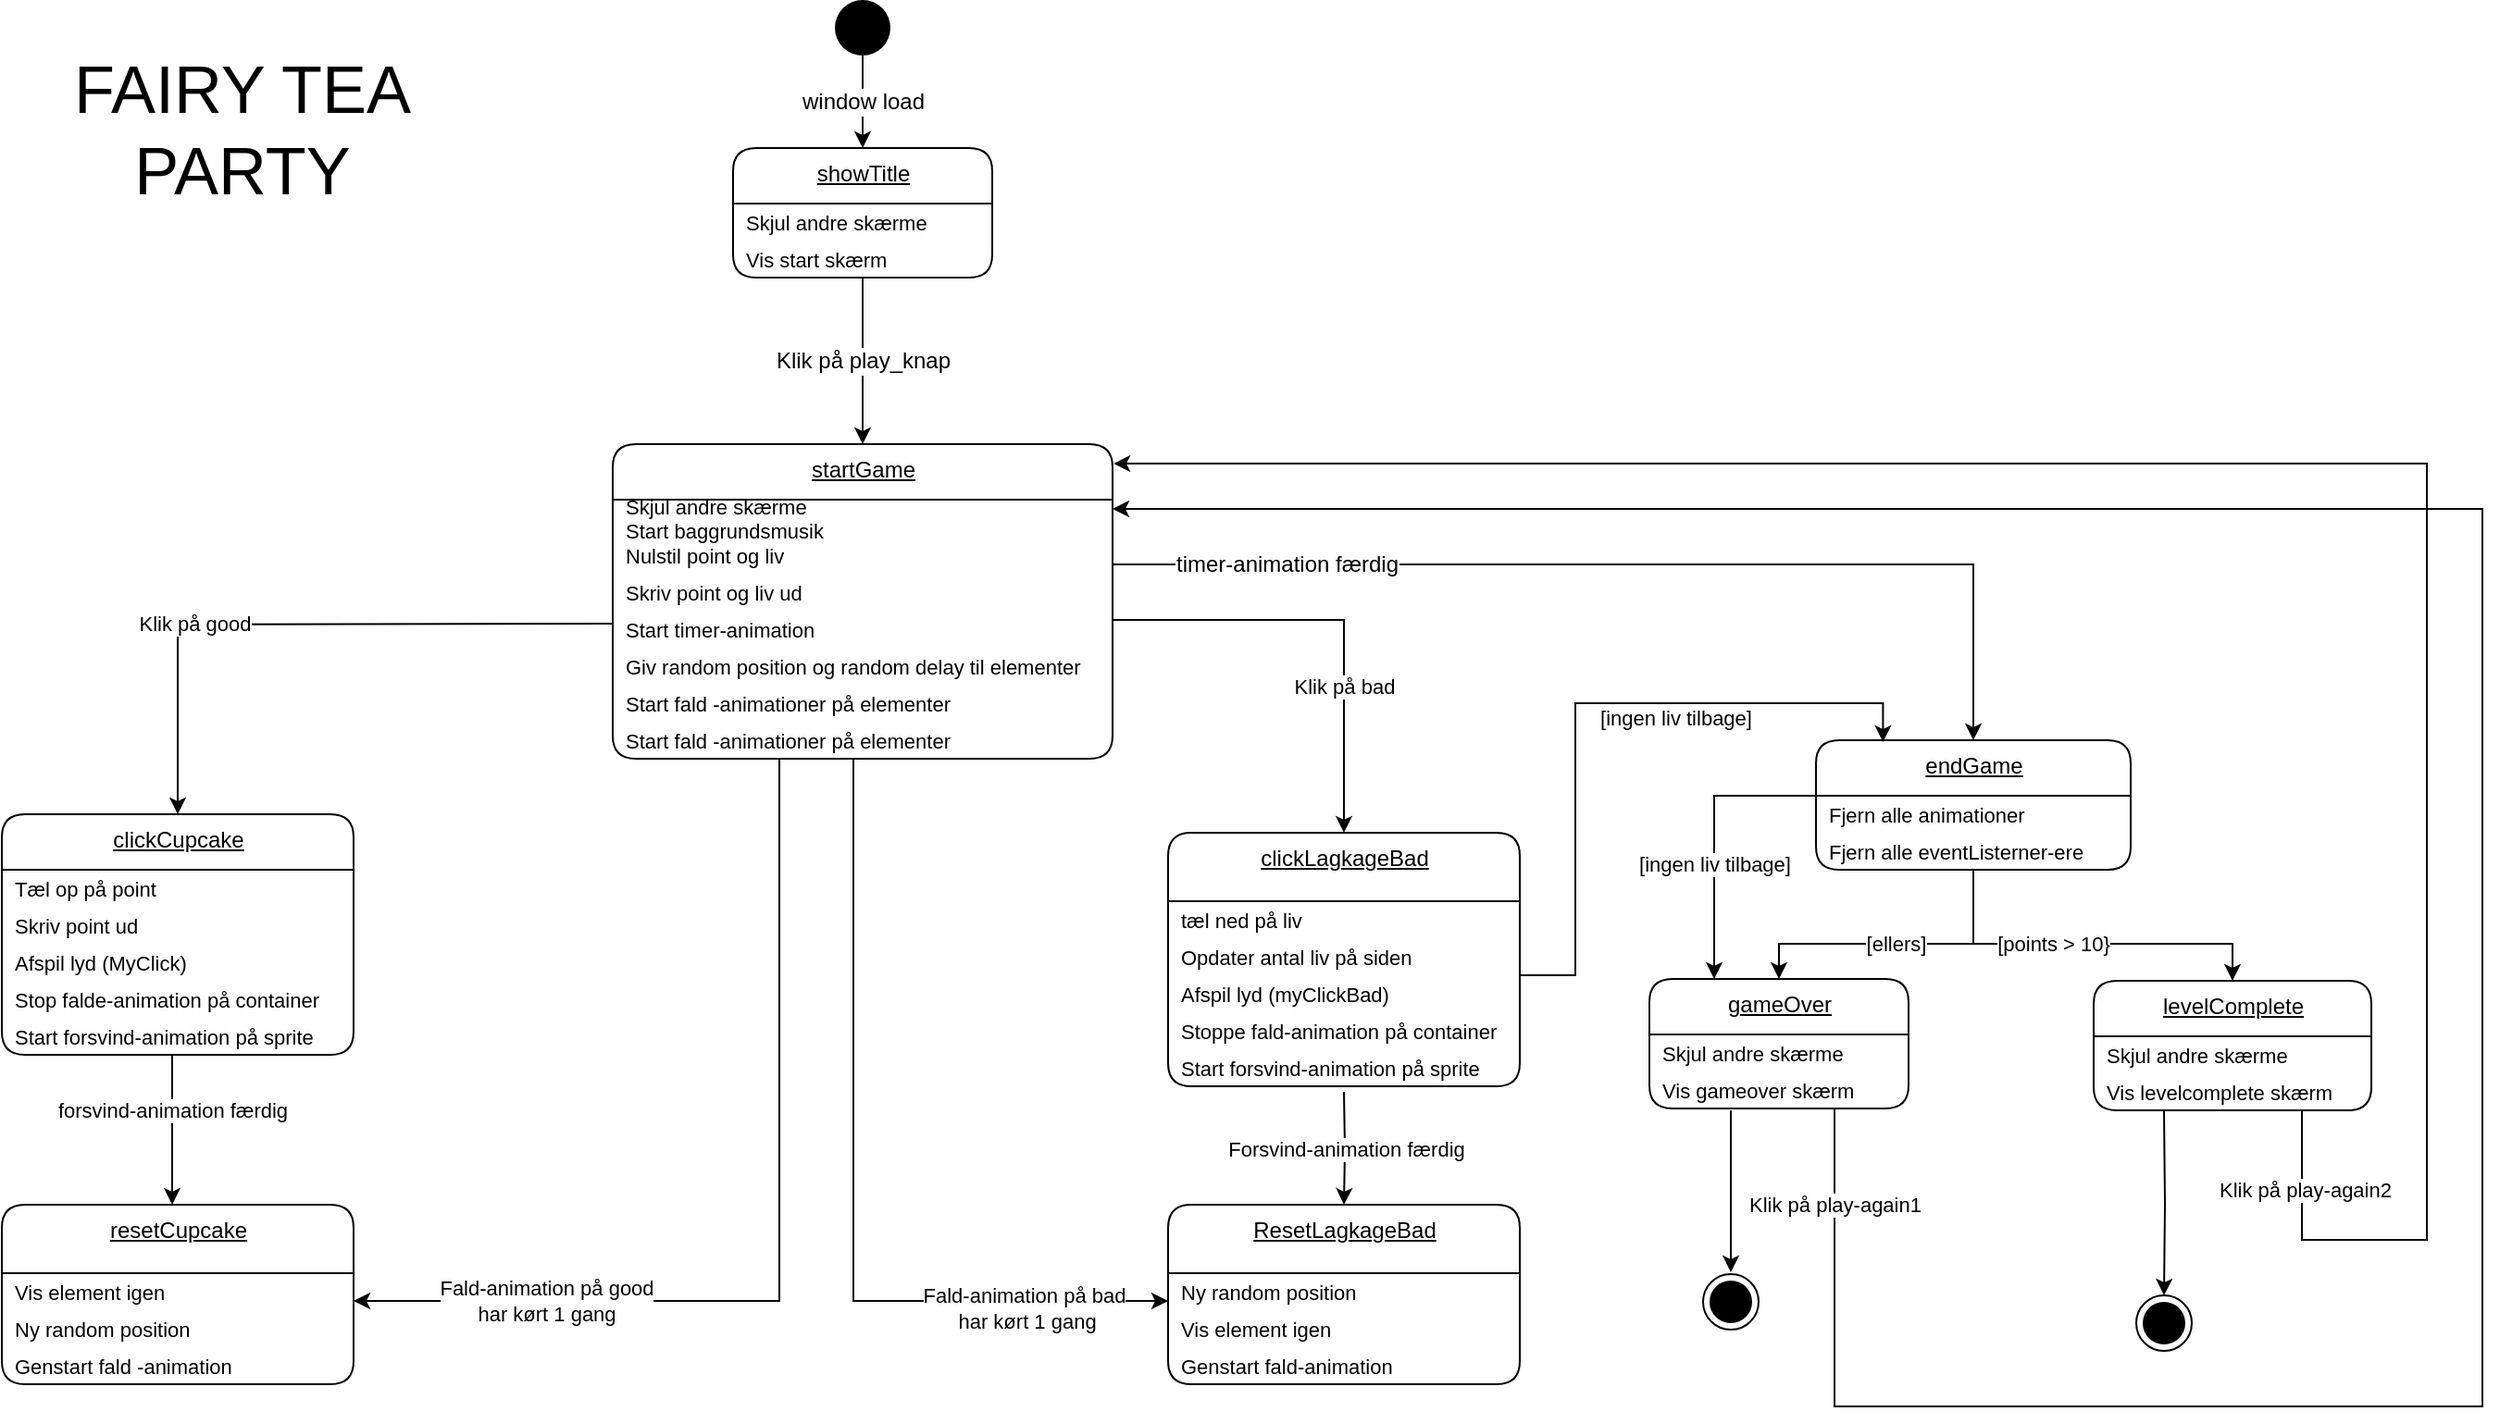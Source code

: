 <mxfile>
    <diagram id="dPa3eCRp1KqCvTpyh3m8" name="Page-1">
        <mxGraphModel dx="2510" dy="1537" grid="1" gridSize="10" guides="1" tooltips="1" connect="1" arrows="1" fold="1" page="1" pageScale="1" pageWidth="827" pageHeight="1169" math="0" shadow="0">
            <root>
                <mxCell id="0"/>
                <mxCell id="1" parent="0"/>
                <mxCell id="23" value="&lt;span style=&quot;font-size: 12px&quot;&gt;window load&lt;/span&gt;" style="edgeStyle=orthogonalEdgeStyle;rounded=0;orthogonalLoop=1;jettySize=auto;html=1;exitX=0.5;exitY=1;exitDx=0;exitDy=0;entryX=0.5;entryY=0;entryDx=0;entryDy=0;" parent="1" source="2" target="63" edge="1">
                    <mxGeometry relative="1" as="geometry">
                        <mxPoint x="260" y="80" as="targetPoint"/>
                    </mxGeometry>
                </mxCell>
                <mxCell id="2" value="" style="ellipse;fillColor=#000000;strokeColor=none;" parent="1" vertex="1">
                    <mxGeometry x="460" width="30" height="30" as="geometry"/>
                </mxCell>
                <mxCell id="25" value="startGame" style="swimlane;fontStyle=4;align=center;verticalAlign=top;childLayout=stackLayout;horizontal=1;startSize=30;horizontalStack=0;resizeParent=1;resizeParentMax=0;resizeLast=0;collapsible=0;marginBottom=0;html=1;rounded=1;absoluteArcSize=1;arcSize=25;" parent="1" vertex="1">
                    <mxGeometry x="340" y="240" width="270" height="170" as="geometry"/>
                </mxCell>
                <mxCell id="26" value="Skjul andre skærme&#10;Start baggrundsmusik" style="fillColor=none;strokeColor=none;align=left;verticalAlign=middle;spacingLeft=5;fontSize=11;" parent="25" vertex="1">
                    <mxGeometry y="30" width="270" height="20" as="geometry"/>
                </mxCell>
                <mxCell id="46" value="Nulstil point og liv" style="fillColor=none;strokeColor=none;align=left;verticalAlign=middle;spacingLeft=5;fontSize=11;" parent="25" vertex="1">
                    <mxGeometry y="50" width="270" height="20" as="geometry"/>
                </mxCell>
                <mxCell id="47" value="Skriv point og liv ud" style="fillColor=none;strokeColor=none;align=left;verticalAlign=middle;spacingLeft=5;fontSize=11;" parent="25" vertex="1">
                    <mxGeometry y="70" width="270" height="20" as="geometry"/>
                </mxCell>
                <mxCell id="49" value="Start timer-animation" style="fillColor=none;strokeColor=none;align=left;verticalAlign=middle;spacingLeft=5;fontSize=11;" parent="25" vertex="1">
                    <mxGeometry y="90" width="270" height="20" as="geometry"/>
                </mxCell>
                <mxCell id="50" value="Giv random position og random delay til elementer" style="fillColor=none;strokeColor=none;align=left;verticalAlign=middle;spacingLeft=5;fontSize=11;" parent="25" vertex="1">
                    <mxGeometry y="110" width="270" height="20" as="geometry"/>
                </mxCell>
                <mxCell id="52" value="Start fald -animationer på elementer" style="fillColor=none;strokeColor=none;align=left;verticalAlign=middle;spacingLeft=5;fontSize=11;" parent="25" vertex="1">
                    <mxGeometry y="130" width="270" height="20" as="geometry"/>
                </mxCell>
                <mxCell id="147" value="Start fald -animationer på elementer" style="fillColor=none;strokeColor=none;align=left;verticalAlign=middle;spacingLeft=5;fontSize=11;" parent="25" vertex="1">
                    <mxGeometry y="150" width="270" height="20" as="geometry"/>
                </mxCell>
                <mxCell id="53" value="&lt;span style=&quot;font-size: 12px&quot;&gt;Klik på play_knap&lt;/span&gt;" style="edgeStyle=orthogonalEdgeStyle;rounded=0;orthogonalLoop=1;jettySize=auto;html=1;exitX=0.5;exitY=1;exitDx=0;exitDy=0;entryX=0.5;entryY=0;entryDx=0;entryDy=0;" parent="1" source="65" target="25" edge="1">
                    <mxGeometry relative="1" as="geometry">
                        <mxPoint x="260" y="157" as="sourcePoint"/>
                    </mxGeometry>
                </mxCell>
                <mxCell id="55" value="clickCupcake" style="swimlane;fontStyle=4;align=center;verticalAlign=top;childLayout=stackLayout;horizontal=1;startSize=30;horizontalStack=0;resizeParent=1;resizeParentMax=0;resizeLast=0;collapsible=0;marginBottom=0;html=1;rounded=1;absoluteArcSize=1;arcSize=25;" parent="1" vertex="1">
                    <mxGeometry x="10" y="440" width="190" height="130" as="geometry"/>
                </mxCell>
                <mxCell id="56" value="Tæl op på point" style="fillColor=none;strokeColor=none;align=left;verticalAlign=middle;spacingLeft=5;fontSize=11;" parent="55" vertex="1">
                    <mxGeometry y="30" width="190" height="20" as="geometry"/>
                </mxCell>
                <mxCell id="57" value="Skriv point ud" style="fillColor=none;strokeColor=none;align=left;verticalAlign=middle;spacingLeft=5;fontSize=11;" parent="55" vertex="1">
                    <mxGeometry y="50" width="190" height="20" as="geometry"/>
                </mxCell>
                <mxCell id="117" value="Afspil lyd (MyClick)" style="fillColor=none;strokeColor=none;align=left;verticalAlign=middle;spacingLeft=5;fontSize=11;" parent="55" vertex="1">
                    <mxGeometry y="70" width="190" height="20" as="geometry"/>
                </mxCell>
                <mxCell id="144" value="Stop falde-animation på container" style="fillColor=none;strokeColor=none;align=left;verticalAlign=middle;spacingLeft=5;fontSize=11;" parent="55" vertex="1">
                    <mxGeometry y="90" width="190" height="20" as="geometry"/>
                </mxCell>
                <mxCell id="145" value="Start forsvind-animation på sprite" style="fillColor=none;strokeColor=none;align=left;verticalAlign=middle;spacingLeft=5;fontSize=11;" parent="55" vertex="1">
                    <mxGeometry y="110" width="190" height="20" as="geometry"/>
                </mxCell>
                <mxCell id="63" value="showTitle" style="swimlane;fontStyle=4;align=center;verticalAlign=top;childLayout=stackLayout;horizontal=1;startSize=30;horizontalStack=0;resizeParent=1;resizeParentMax=0;resizeLast=0;collapsible=0;marginBottom=0;html=1;rounded=1;absoluteArcSize=1;arcSize=25;" parent="1" vertex="1">
                    <mxGeometry x="405" y="80" width="140" height="70" as="geometry"/>
                </mxCell>
                <mxCell id="64" value="Skjul andre skærme" style="fillColor=none;strokeColor=none;align=left;verticalAlign=middle;spacingLeft=5;fontSize=11;" parent="63" vertex="1">
                    <mxGeometry y="30" width="140" height="20" as="geometry"/>
                </mxCell>
                <mxCell id="65" value="Vis start skærm" style="fillColor=none;strokeColor=none;align=left;verticalAlign=middle;spacingLeft=5;fontSize=11;" parent="63" vertex="1">
                    <mxGeometry y="50" width="140" height="20" as="geometry"/>
                </mxCell>
                <mxCell id="68" value="resetCupcake" style="swimlane;fontStyle=4;align=center;verticalAlign=top;childLayout=stackLayout;horizontal=1;startSize=37;horizontalStack=0;resizeParent=1;resizeParentMax=0;resizeLast=0;collapsible=0;marginBottom=0;html=1;rounded=1;absoluteArcSize=1;arcSize=25;" parent="1" vertex="1">
                    <mxGeometry x="10" y="651" width="190" height="97" as="geometry"/>
                </mxCell>
                <mxCell id="69" value="Vis element igen" style="fillColor=none;strokeColor=none;align=left;verticalAlign=middle;spacingLeft=5;fontSize=11;" parent="68" vertex="1">
                    <mxGeometry y="37" width="190" height="20" as="geometry"/>
                </mxCell>
                <mxCell id="70" value="Ny random position" style="fillColor=none;strokeColor=none;align=left;verticalAlign=middle;spacingLeft=5;fontSize=11;" parent="68" vertex="1">
                    <mxGeometry y="57" width="190" height="20" as="geometry"/>
                </mxCell>
                <mxCell id="71" value="Genstart fald -animation" style="fillColor=none;strokeColor=none;align=left;verticalAlign=middle;spacingLeft=5;fontSize=11;" parent="68" vertex="1">
                    <mxGeometry y="77" width="190" height="20" as="geometry"/>
                </mxCell>
                <mxCell id="72" value="" style="edgeStyle=orthogonalEdgeStyle;rounded=0;orthogonalLoop=1;jettySize=auto;html=1;exitX=0.5;exitY=1;exitDx=0;exitDy=0;entryX=0.5;entryY=0;entryDx=0;entryDy=0;" parent="1" edge="1">
                    <mxGeometry x="-0.012" y="-45" relative="1" as="geometry">
                        <mxPoint x="102" y="570" as="sourcePoint"/>
                        <mxPoint x="102" y="651" as="targetPoint"/>
                        <mxPoint as="offset"/>
                    </mxGeometry>
                </mxCell>
                <mxCell id="146" value="forsvind-animation færdig" style="edgeLabel;html=1;align=center;verticalAlign=middle;resizable=0;points=[];fontSize=11;" parent="72" vertex="1" connectable="0">
                    <mxGeometry x="-0.265" relative="1" as="geometry">
                        <mxPoint as="offset"/>
                    </mxGeometry>
                </mxCell>
                <mxCell id="73" value="Klik på good" style="edgeStyle=orthogonalEdgeStyle;rounded=0;orthogonalLoop=1;jettySize=auto;html=1;exitX=0;exitY=0;exitDx=0;exitDy=0;entryX=0.5;entryY=0;entryDx=0;entryDy=0;" parent="1" target="55" edge="1">
                    <mxGeometry x="0.334" relative="1" as="geometry">
                        <mxPoint x="-1" as="offset"/>
                        <mxPoint x="340" y="337" as="sourcePoint"/>
                    </mxGeometry>
                </mxCell>
                <mxCell id="75" value="clickLagkageBad" style="swimlane;fontStyle=4;align=center;verticalAlign=top;childLayout=stackLayout;horizontal=1;startSize=37;horizontalStack=0;resizeParent=1;resizeParentMax=0;resizeLast=0;collapsible=0;marginBottom=0;html=1;rounded=1;absoluteArcSize=1;arcSize=25;" parent="1" vertex="1">
                    <mxGeometry x="640" y="450" width="190" height="137" as="geometry"/>
                </mxCell>
                <mxCell id="76" value="tæl ned på liv" style="fillColor=none;strokeColor=none;align=left;verticalAlign=middle;spacingLeft=5;fontSize=11;" parent="75" vertex="1">
                    <mxGeometry y="37" width="190" height="20" as="geometry"/>
                </mxCell>
                <mxCell id="77" value="Opdater antal liv på siden" style="fillColor=none;strokeColor=none;align=left;verticalAlign=middle;spacingLeft=5;fontSize=11;" parent="75" vertex="1">
                    <mxGeometry y="57" width="190" height="20" as="geometry"/>
                </mxCell>
                <mxCell id="118" value="Afspil lyd (myClickBad)" style="fillColor=none;strokeColor=none;align=left;verticalAlign=middle;spacingLeft=5;fontSize=11;" parent="75" vertex="1">
                    <mxGeometry y="77" width="190" height="20" as="geometry"/>
                </mxCell>
                <mxCell id="125" value="Stoppe fald-animation på container" style="fillColor=none;strokeColor=none;align=left;verticalAlign=middle;spacingLeft=5;fontSize=11;" parent="75" vertex="1">
                    <mxGeometry y="97" width="190" height="20" as="geometry"/>
                </mxCell>
                <mxCell id="126" value="Start forsvind-animation på sprite" style="fillColor=none;strokeColor=none;align=left;verticalAlign=middle;spacingLeft=5;fontSize=11;" parent="75" vertex="1">
                    <mxGeometry y="117" width="190" height="20" as="geometry"/>
                </mxCell>
                <mxCell id="79" value="ResetLagkageBad" style="swimlane;fontStyle=4;align=center;verticalAlign=top;childLayout=stackLayout;horizontal=1;startSize=37;horizontalStack=0;resizeParent=1;resizeParentMax=0;resizeLast=0;collapsible=0;marginBottom=0;html=1;rounded=1;absoluteArcSize=1;arcSize=25;" parent="1" vertex="1">
                    <mxGeometry x="640" y="651" width="190" height="97" as="geometry"/>
                </mxCell>
                <mxCell id="80" value="Ny random position " style="fillColor=none;strokeColor=none;align=left;verticalAlign=middle;spacingLeft=5;fontSize=11;" parent="79" vertex="1">
                    <mxGeometry y="37" width="190" height="20" as="geometry"/>
                </mxCell>
                <mxCell id="82" value="Vis element igen " style="fillColor=none;strokeColor=none;align=left;verticalAlign=middle;spacingLeft=5;fontSize=11;" parent="79" vertex="1">
                    <mxGeometry y="57" width="190" height="20" as="geometry"/>
                </mxCell>
                <mxCell id="133" value="Genstart fald-animation" style="fillColor=none;strokeColor=none;align=left;verticalAlign=middle;spacingLeft=5;fontSize=11;" parent="79" vertex="1">
                    <mxGeometry y="77" width="190" height="20" as="geometry"/>
                </mxCell>
                <mxCell id="83" value="Forsvind-animation færdig" style="edgeStyle=orthogonalEdgeStyle;rounded=0;orthogonalLoop=1;jettySize=auto;html=1;entryX=0.5;entryY=0;entryDx=0;entryDy=0;" parent="1" target="79" edge="1">
                    <mxGeometry relative="1" as="geometry">
                        <mxPoint x="735" y="590" as="sourcePoint"/>
                    </mxGeometry>
                </mxCell>
                <mxCell id="87" value="&lt;span style=&quot;font-size: 12px&quot;&gt;timer-animation færdig&lt;/span&gt;" style="edgeStyle=orthogonalEdgeStyle;rounded=0;orthogonalLoop=1;jettySize=auto;html=1;entryX=0.5;entryY=0;entryDx=0;entryDy=0;exitX=1;exitY=0.75;exitDx=0;exitDy=0;" parent="1" source="46" target="88" edge="1">
                    <mxGeometry x="-0.665" relative="1" as="geometry">
                        <mxPoint x="740.0" y="120" as="sourcePoint"/>
                        <mxPoint x="765" y="87" as="targetPoint"/>
                        <mxPoint as="offset"/>
                    </mxGeometry>
                </mxCell>
                <mxCell id="88" value="endGame" style="swimlane;fontStyle=4;align=center;verticalAlign=top;childLayout=stackLayout;horizontal=1;startSize=30;horizontalStack=0;resizeParent=1;resizeParentMax=0;resizeLast=0;collapsible=0;marginBottom=0;html=1;rounded=1;absoluteArcSize=1;arcSize=25;" parent="1" vertex="1">
                    <mxGeometry x="990" y="400" width="170" height="70" as="geometry"/>
                </mxCell>
                <mxCell id="89" value="Fjern alle animationer" style="fillColor=none;strokeColor=none;align=left;verticalAlign=middle;spacingLeft=5;fontSize=11;" parent="88" vertex="1">
                    <mxGeometry y="30" width="170" height="20" as="geometry"/>
                </mxCell>
                <mxCell id="90" value="Fjern alle eventListerner-ere" style="fillColor=none;strokeColor=none;align=left;verticalAlign=middle;spacingLeft=5;fontSize=11;" parent="88" vertex="1">
                    <mxGeometry y="50" width="170" height="20" as="geometry"/>
                </mxCell>
                <mxCell id="92" value="levelComplete" style="swimlane;fontStyle=4;align=center;verticalAlign=top;childLayout=stackLayout;horizontal=1;startSize=30;horizontalStack=0;resizeParent=1;resizeParentMax=0;resizeLast=0;collapsible=0;marginBottom=0;html=1;rounded=1;absoluteArcSize=1;arcSize=25;fontSize=12;" parent="1" vertex="1">
                    <mxGeometry x="1140" y="530" width="150" height="70" as="geometry"/>
                </mxCell>
                <mxCell id="93" value="Skjul andre skærme" style="fillColor=none;strokeColor=none;align=left;verticalAlign=middle;spacingLeft=5;fontSize=11;" parent="92" vertex="1">
                    <mxGeometry y="30" width="150" height="20" as="geometry"/>
                </mxCell>
                <mxCell id="137" value="Vis levelcomplete skærm" style="fillColor=none;strokeColor=none;align=left;verticalAlign=middle;spacingLeft=5;fontSize=11;" parent="92" vertex="1">
                    <mxGeometry y="50" width="150" height="20" as="geometry"/>
                </mxCell>
                <mxCell id="94" style="edgeStyle=orthogonalEdgeStyle;rounded=0;orthogonalLoop=1;jettySize=auto;html=1;entryX=0.5;entryY=0;entryDx=0;entryDy=0;" parent="1" target="102" edge="1">
                    <mxGeometry relative="1" as="geometry">
                        <mxPoint x="1185" y="620" as="targetPoint"/>
                        <mxPoint x="1178" y="600" as="sourcePoint"/>
                    </mxGeometry>
                </mxCell>
                <mxCell id="95" value="gameOver" style="swimlane;fontStyle=4;align=center;verticalAlign=top;childLayout=stackLayout;horizontal=1;startSize=30;horizontalStack=0;resizeParent=1;resizeParentMax=0;resizeLast=0;collapsible=0;marginBottom=0;html=1;rounded=1;absoluteArcSize=1;arcSize=25;fontSize=12;" parent="1" vertex="1">
                    <mxGeometry x="900" y="529" width="140" height="70" as="geometry"/>
                </mxCell>
                <mxCell id="96" value="Skjul andre skærme" style="fillColor=none;strokeColor=none;align=left;verticalAlign=middle;spacingLeft=5;fontSize=11;" parent="95" vertex="1">
                    <mxGeometry y="30" width="140" height="20" as="geometry"/>
                </mxCell>
                <mxCell id="134" value="Vis gameover skærm" style="fillColor=none;strokeColor=none;align=left;verticalAlign=middle;spacingLeft=5;fontSize=11;" parent="95" vertex="1">
                    <mxGeometry y="50" width="140" height="20" as="geometry"/>
                </mxCell>
                <mxCell id="98" value="[ellers]" style="edgeStyle=orthogonalEdgeStyle;rounded=0;orthogonalLoop=1;jettySize=auto;html=1;exitX=0.5;exitY=1;exitDx=0;exitDy=0;entryX=0.5;entryY=0;entryDx=0;entryDy=0;" parent="1" source="90" target="95" edge="1">
                    <mxGeometry relative="1" as="geometry">
                        <mxPoint x="974" y="530" as="targetPoint"/>
                        <Array as="points">
                            <mxPoint x="1075" y="510"/>
                            <mxPoint x="970" y="510"/>
                        </Array>
                    </mxGeometry>
                </mxCell>
                <mxCell id="99" style="edgeStyle=orthogonalEdgeStyle;rounded=0;orthogonalLoop=1;jettySize=auto;html=1;exitX=0;exitY=0;exitDx=0;exitDy=0;entryX=0.25;entryY=0;entryDx=0;entryDy=0;" parent="1" source="90" target="95" edge="1">
                    <mxGeometry relative="1" as="geometry">
                        <mxPoint x="939" y="530" as="targetPoint"/>
                    </mxGeometry>
                </mxCell>
                <mxCell id="100" value="[ingen liv tilbage]" style="edgeLabel;html=1;align=center;verticalAlign=middle;resizable=0;points=[];" parent="99" vertex="1" connectable="0">
                    <mxGeometry x="0.285" relative="1" as="geometry">
                        <mxPoint as="offset"/>
                    </mxGeometry>
                </mxCell>
                <mxCell id="101" value="" style="ellipse;html=1;shape=endState;fillColor=#000000;strokeColor=#000000;" parent="1" vertex="1">
                    <mxGeometry x="929" y="688.5" width="30" height="30" as="geometry"/>
                </mxCell>
                <mxCell id="102" value="" style="ellipse;html=1;shape=endState;fillColor=#000000;strokeColor=#000000;" parent="1" vertex="1">
                    <mxGeometry x="1163" y="700" width="30" height="30" as="geometry"/>
                </mxCell>
                <mxCell id="109" style="edgeStyle=orthogonalEdgeStyle;rounded=0;orthogonalLoop=1;jettySize=auto;html=1;entryX=0.5;entryY=0;entryDx=0;entryDy=0;exitX=0.5;exitY=1;exitDx=0;exitDy=0;" parent="1" edge="1">
                    <mxGeometry relative="1" as="geometry">
                        <mxPoint x="944" y="600" as="sourcePoint"/>
                        <mxPoint x="944" y="687.5" as="targetPoint"/>
                    </mxGeometry>
                </mxCell>
                <mxCell id="110" style="edgeStyle=orthogonalEdgeStyle;rounded=0;orthogonalLoop=1;jettySize=auto;html=1;exitX=1;exitY=0.5;exitDx=0;exitDy=0;entryX=0.213;entryY=0.014;entryDx=0;entryDy=0;entryPerimeter=0;" parent="1" source="76" target="88" edge="1">
                    <mxGeometry relative="1" as="geometry">
                        <Array as="points">
                            <mxPoint x="860" y="527"/>
                            <mxPoint x="860" y="380"/>
                            <mxPoint x="1026" y="380"/>
                        </Array>
                    </mxGeometry>
                </mxCell>
                <mxCell id="111" value="[ingen liv tilbage]" style="edgeLabel;html=1;align=center;verticalAlign=middle;resizable=0;points=[];" parent="110" vertex="1" connectable="0">
                    <mxGeometry x="-0.001" y="1" relative="1" as="geometry">
                        <mxPoint x="55" y="-2" as="offset"/>
                    </mxGeometry>
                </mxCell>
                <mxCell id="127" style="edgeStyle=orthogonalEdgeStyle;html=1;entryX=1;entryY=0.75;entryDx=0;entryDy=0;fontSize=11;rounded=0;" parent="1" target="69" edge="1">
                    <mxGeometry relative="1" as="geometry">
                        <Array as="points">
                            <mxPoint x="430" y="703"/>
                        </Array>
                        <mxPoint x="430" y="410" as="sourcePoint"/>
                    </mxGeometry>
                </mxCell>
                <mxCell id="128" value="Fald-animation på good &lt;br&gt;har kørt 1 gang" style="edgeLabel;html=1;align=center;verticalAlign=middle;resizable=0;points=[];fontSize=11;" parent="127" vertex="1" connectable="0">
                    <mxGeometry x="0.603" relative="1" as="geometry">
                        <mxPoint as="offset"/>
                    </mxGeometry>
                </mxCell>
                <mxCell id="130" style="edgeStyle=orthogonalEdgeStyle;html=1;entryX=0;entryY=0.75;entryDx=0;entryDy=0;fontSize=11;rounded=0;" parent="1" target="80" edge="1">
                    <mxGeometry relative="1" as="geometry">
                        <Array as="points">
                            <mxPoint x="470" y="703"/>
                        </Array>
                        <mxPoint x="470" y="410" as="sourcePoint"/>
                    </mxGeometry>
                </mxCell>
                <mxCell id="131" value="Fald-animation på bad&lt;br&gt;&amp;nbsp;har kørt 1 gang" style="edgeLabel;html=1;align=center;verticalAlign=middle;resizable=0;points=[];fontSize=11;" parent="130" vertex="1" connectable="0">
                    <mxGeometry x="0.409" y="-1" relative="1" as="geometry">
                        <mxPoint x="59" y="3" as="offset"/>
                    </mxGeometry>
                </mxCell>
                <mxCell id="135" style="edgeStyle=orthogonalEdgeStyle;html=1;entryX=1;entryY=0.25;entryDx=0;entryDy=0;fontSize=11;rounded=0;" parent="1" source="134" target="26" edge="1">
                    <mxGeometry relative="1" as="geometry">
                        <Array as="points">
                            <mxPoint x="1000" y="760"/>
                            <mxPoint x="1350" y="760"/>
                            <mxPoint x="1350" y="275"/>
                        </Array>
                    </mxGeometry>
                </mxCell>
                <mxCell id="136" value="Klik på play-again1" style="edgeLabel;html=1;align=center;verticalAlign=middle;resizable=0;points=[];fontSize=11;" parent="135" vertex="1" connectable="0">
                    <mxGeometry x="-0.94" relative="1" as="geometry">
                        <mxPoint as="offset"/>
                    </mxGeometry>
                </mxCell>
                <mxCell id="138" style="edgeStyle=orthogonalEdgeStyle;rounded=0;html=1;exitX=0.5;exitY=1;exitDx=0;exitDy=0;entryX=0.5;entryY=0;entryDx=0;entryDy=0;fontSize=11;" parent="1" source="90" target="92" edge="1">
                    <mxGeometry relative="1" as="geometry">
                        <Array as="points">
                            <mxPoint x="1075" y="510"/>
                            <mxPoint x="1215" y="510"/>
                        </Array>
                    </mxGeometry>
                </mxCell>
                <mxCell id="139" value="[points &amp;gt; 10}" style="edgeLabel;html=1;align=center;verticalAlign=middle;resizable=0;points=[];fontSize=11;" parent="138" vertex="1" connectable="0">
                    <mxGeometry x="-0.172" relative="1" as="geometry">
                        <mxPoint as="offset"/>
                    </mxGeometry>
                </mxCell>
                <mxCell id="142" style="edgeStyle=orthogonalEdgeStyle;rounded=0;html=1;exitX=1;exitY=0.25;exitDx=0;exitDy=0;entryX=0.5;entryY=0;entryDx=0;entryDy=0;fontSize=11;" parent="1" source="49" target="75" edge="1">
                    <mxGeometry relative="1" as="geometry"/>
                </mxCell>
                <mxCell id="143" value="Klik på bad" style="edgeLabel;html=1;align=center;verticalAlign=middle;resizable=0;points=[];fontSize=11;" parent="142" vertex="1" connectable="0">
                    <mxGeometry x="0.338" relative="1" as="geometry">
                        <mxPoint as="offset"/>
                    </mxGeometry>
                </mxCell>
                <mxCell id="148" style="edgeStyle=orthogonalEdgeStyle;html=1;entryX=1.002;entryY=0.062;entryDx=0;entryDy=0;entryPerimeter=0;fontSize=11;rounded=0;exitX=0.75;exitY=1;exitDx=0;exitDy=0;" parent="1" source="137" target="25" edge="1">
                    <mxGeometry relative="1" as="geometry">
                        <Array as="points">
                            <mxPoint x="1253" y="670"/>
                            <mxPoint x="1320" y="670"/>
                            <mxPoint x="1320" y="251"/>
                        </Array>
                    </mxGeometry>
                </mxCell>
                <mxCell id="149" value="Klik på play-again2" style="edgeLabel;html=1;align=center;verticalAlign=middle;resizable=0;points=[];fontSize=11;" parent="148" vertex="1" connectable="0">
                    <mxGeometry x="-0.933" y="1" relative="1" as="geometry">
                        <mxPoint as="offset"/>
                    </mxGeometry>
                </mxCell>
                <mxCell id="151" value="&lt;font style=&quot;font-size: 36px;&quot;&gt;FAIRY TEA PARTY&lt;/font&gt;" style="text;strokeColor=none;align=center;fillColor=none;html=1;verticalAlign=middle;whiteSpace=wrap;rounded=0;" parent="1" vertex="1">
                    <mxGeometry x="40" y="40" width="200" height="60" as="geometry"/>
                </mxCell>
            </root>
        </mxGraphModel>
    </diagram>
</mxfile>